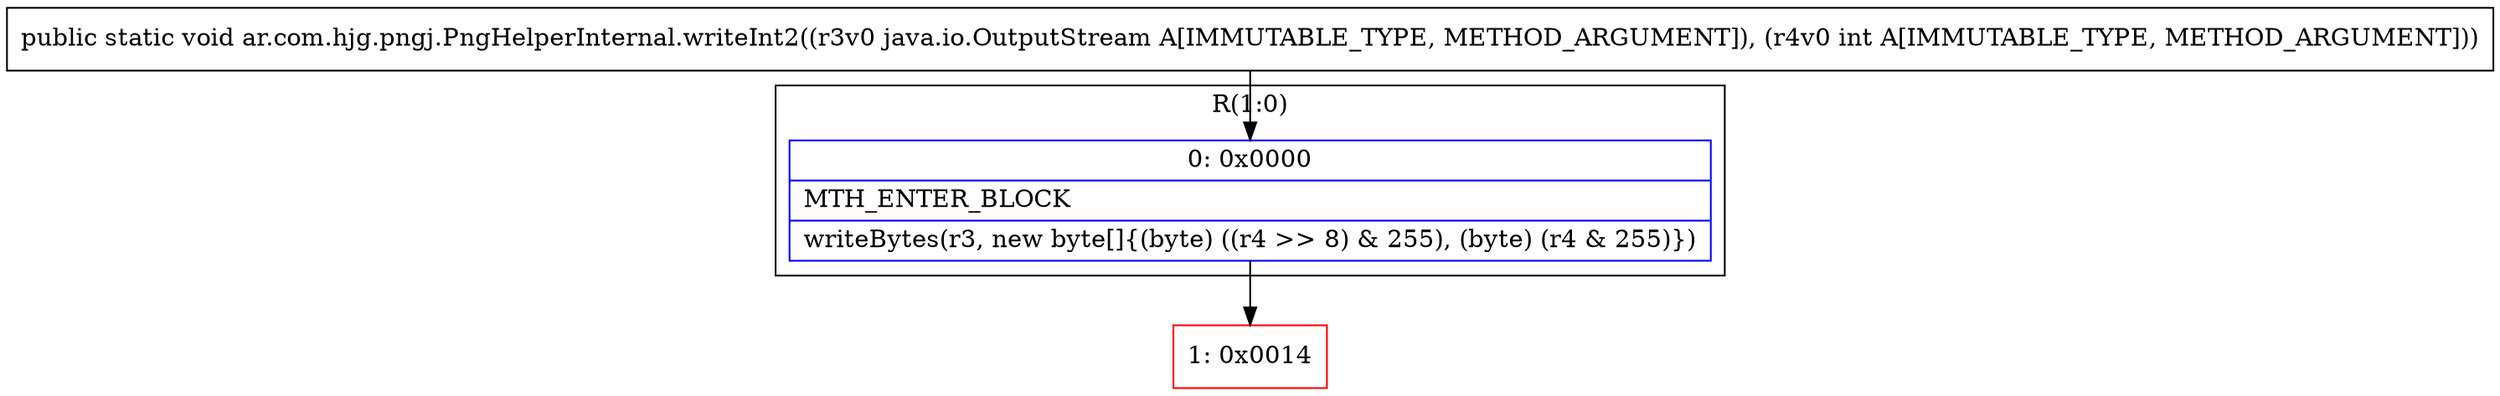 digraph "CFG forar.com.hjg.pngj.PngHelperInternal.writeInt2(Ljava\/io\/OutputStream;I)V" {
subgraph cluster_Region_1719454982 {
label = "R(1:0)";
node [shape=record,color=blue];
Node_0 [shape=record,label="{0\:\ 0x0000|MTH_ENTER_BLOCK\l|writeBytes(r3, new byte[]\{(byte) ((r4 \>\> 8) & 255), (byte) (r4 & 255)\})\l}"];
}
Node_1 [shape=record,color=red,label="{1\:\ 0x0014}"];
MethodNode[shape=record,label="{public static void ar.com.hjg.pngj.PngHelperInternal.writeInt2((r3v0 java.io.OutputStream A[IMMUTABLE_TYPE, METHOD_ARGUMENT]), (r4v0 int A[IMMUTABLE_TYPE, METHOD_ARGUMENT])) }"];
MethodNode -> Node_0;
Node_0 -> Node_1;
}

